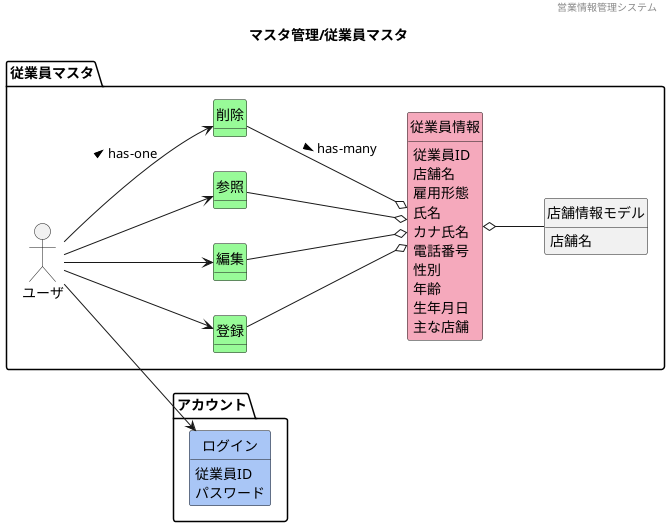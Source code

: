 @startuml images/マスタ管理/従業員マスタ
' ヘッダー
header 営業情報管理システム
' タイトル
title マスタ管理/従業員マスタ
' 
hide circle
' 
hide method
' hide members
left to right direction

package "アカウント"{
    class "ログイン" #A9C6F6
}

package "従業員マスタ"{
    mix_actor "ユーザ"
    class "登録" #98fb98
    class "編集" #98fb98
    class "参照" #98fb98
    class "削除" #98fb98
    class "従業員情報" #F5A9BC
    class "店舗情報モデル"

    ' ユーザ -- 参照
    ' ユーザ -- 登録
    ' ユーザ -- 編集
    ' ユーザ -- 削除
    ' 参照 -- 従業員情報
    ' 登録 -- 従業員情報
    ' 編集 -- 従業員情報
    ' 削除 -- 従業員情報
    ' 従業員情報 -- 店舗情報モデル
    ユーザ --> 参照
    ユーザ --> 登録
    ユーザ --> 編集
    ユーザ --> 削除 : > has-one
    ユーザ --> ログイン
    参照 --o 従業員情報
    登録 --o 従業員情報
    編集 --o 従業員情報
    削除 --o 従業員情報 : > has-many
    従業員情報 o-- 店舗情報モデル
    ' 従業員情報 o-- 勤務店舗状況

    従業員情報 : 従業員ID
    従業員情報 : 店舗名
    従業員情報 : 雇用形態
    従業員情報 : 氏名
    従業員情報 : カナ氏名
    従業員情報 : 電話番号
    従業員情報 : 性別
    従業員情報 : 年齢
    従業員情報 : 生年月日

    店舗情報モデル : 店舗名

    従業員情報 : 主な店舗
    ログイン : 従業員ID
    ログイン : パスワード
    ' 勤務店舗状況 : 店舗名
    ' 勤務店舗状況 : 従業員数
    ' 勤務店舗状況 : 責任者
    ' 店舗情報モデル : 店舗名
    ' 店舗情報モデル : 住所
    ' 店舗情報モデル : 連絡先
    ' 店舗情報モデル : 店長
    ' 店舗情報モデル : 主な従業員
}






@enduml